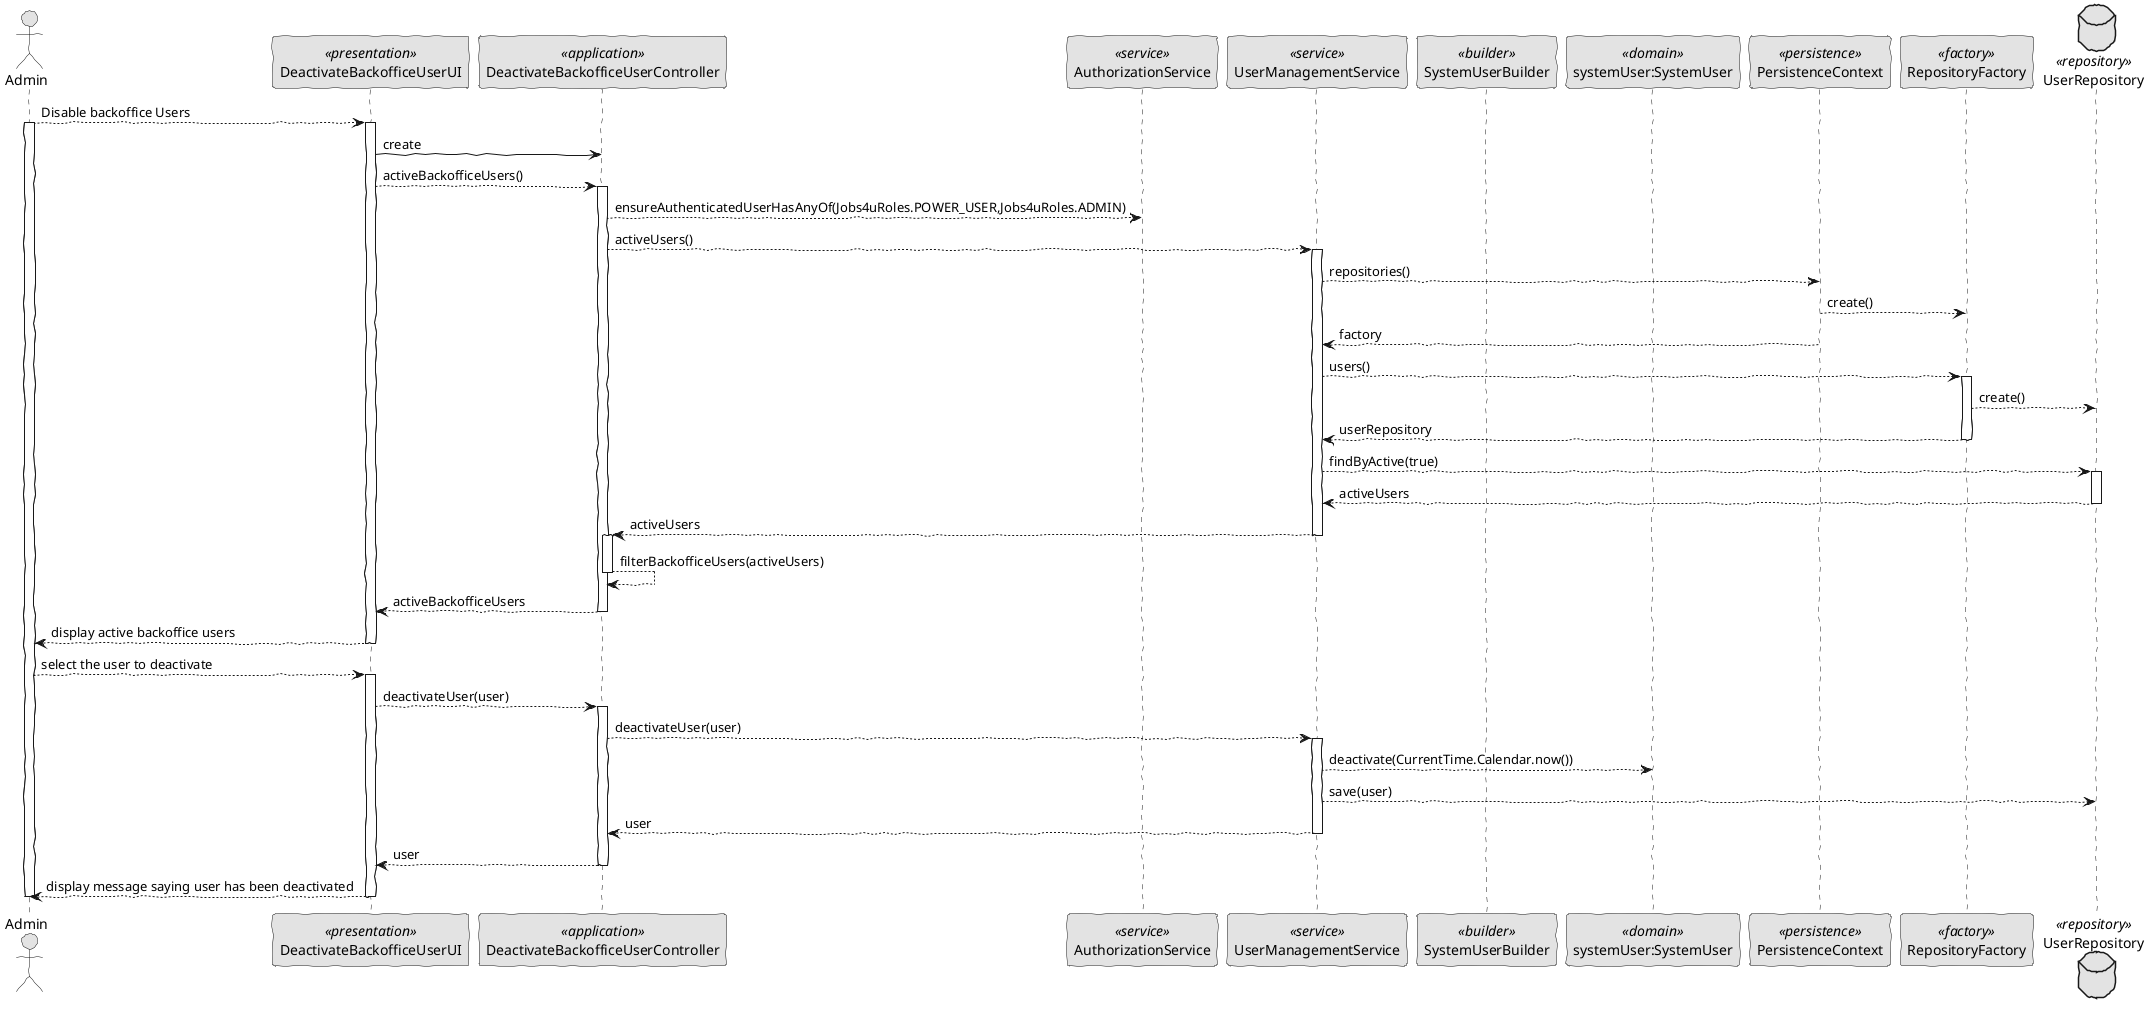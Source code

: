 @startuml
'http://plantuml.com/skinparam.html
skinparam handwritten true
skinparam monochrome true
skinparam packageStyle rect
skinparam defaultFontName FG Virgil
skinparam shadowing false

actor Admin as Actor
participant DeactivateBackofficeUserUI as UI <<presentation>>
participant DeactivateBackofficeUserController as Controller <<application>>
participant AuthorizationService as AuthzService<<service>>
participant UserManagementService as UserService<<service>>
participant SystemUserBuilder as Builder <<builder>>
participant "systemUser:SystemUser" as Domain <<domain>>
participant PersistenceContext as Persistence <<persistence>>
participant RepositoryFactory as Factory <<factory>>
database UserRepository as Repository <<repository>>

Actor --> UI: Disable backoffice Users
activate Actor
activate UI

    UI -> Controller: create

        UI --> Controller : activeBackofficeUsers()

        activate Controller

        Controller --> AuthzService : ensureAuthenticatedUserHasAnyOf(Jobs4uRoles.POWER_USER,Jobs4uRoles.ADMIN)

        deactivate AuthzService

        Controller --> UserService : activeUsers()

        activate UserService

        UserService --> Persistence : repositories()

        Persistence --> Factory : create()

        Persistence --> UserService : factory
        deactivate Persistence

        UserService --> Factory : users()
        activate Factory

        Factory --> Repository : create()

        Factory --> UserService : userRepository
        deactivate Factory

        UserService --> Repository : findByActive(true)
        activate Repository

        Repository --> UserService : activeUsers
        deactivate Repository

        UserService --> Controller : activeUsers
        deactivate UserService

        activate Controller

        Controller --> Controller : filterBackofficeUsers(activeUsers)

        deactivate Controller

        Controller --> UI : activeBackofficeUsers

        deactivate Controller

        UI--> Actor : display active backoffice users
        deactivate UI

        Actor --> UI : select the user to deactivate

        activate UI

        UI --> Controller : deactivateUser(user)

        activate Controller

        Controller --> UserService : deactivateUser(user)

        activate UserService

        UserService --> Domain : deactivate(CurrentTime.Calendar.now())

        UserService --> Repository : save(user)

        UserService --> Controller : user
        deactivate UserService

        Controller --> UI : user
        deactivate Controller

        UI --> Actor : display message saying user has been deactivated

    deactivate UI
    deactivate Actor
    @enduml